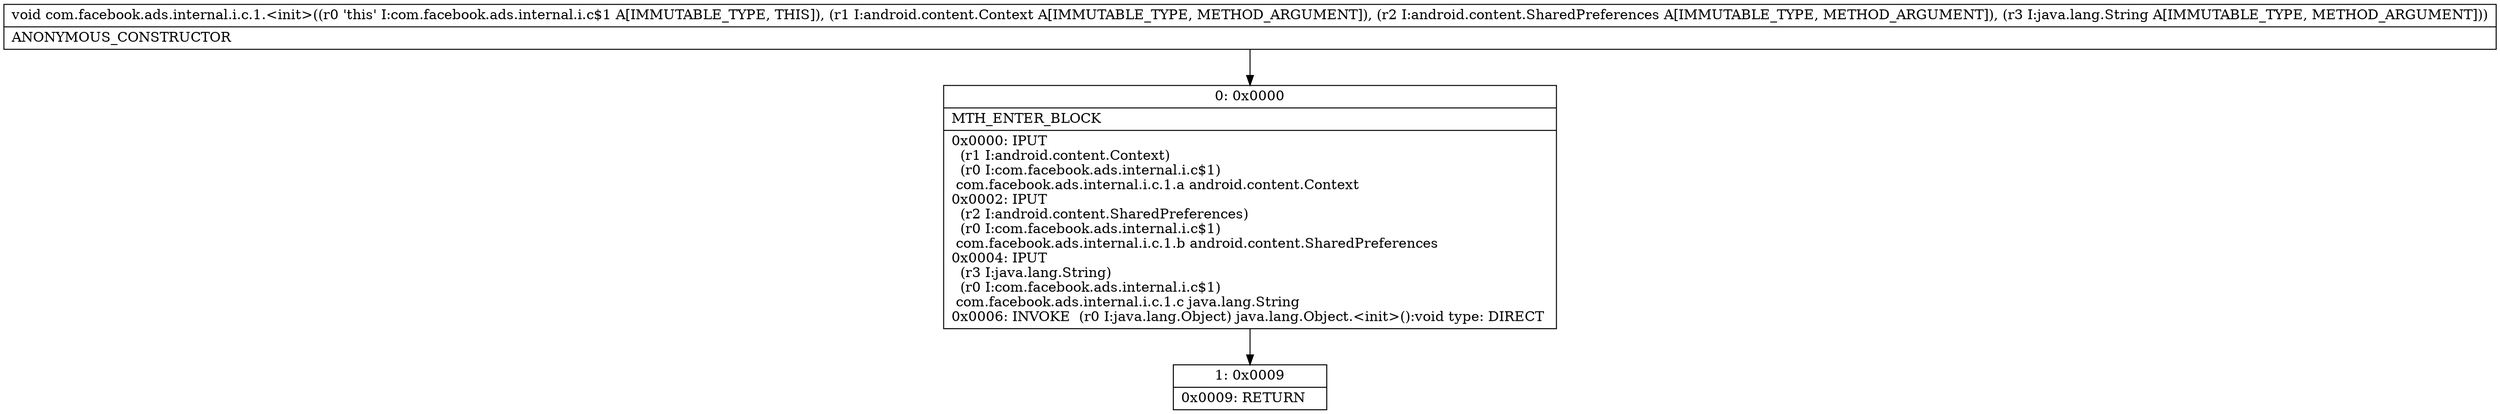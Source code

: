 digraph "CFG forcom.facebook.ads.internal.i.c.1.\<init\>(Landroid\/content\/Context;Landroid\/content\/SharedPreferences;Ljava\/lang\/String;)V" {
Node_0 [shape=record,label="{0\:\ 0x0000|MTH_ENTER_BLOCK\l|0x0000: IPUT  \l  (r1 I:android.content.Context)\l  (r0 I:com.facebook.ads.internal.i.c$1)\l com.facebook.ads.internal.i.c.1.a android.content.Context \l0x0002: IPUT  \l  (r2 I:android.content.SharedPreferences)\l  (r0 I:com.facebook.ads.internal.i.c$1)\l com.facebook.ads.internal.i.c.1.b android.content.SharedPreferences \l0x0004: IPUT  \l  (r3 I:java.lang.String)\l  (r0 I:com.facebook.ads.internal.i.c$1)\l com.facebook.ads.internal.i.c.1.c java.lang.String \l0x0006: INVOKE  (r0 I:java.lang.Object) java.lang.Object.\<init\>():void type: DIRECT \l}"];
Node_1 [shape=record,label="{1\:\ 0x0009|0x0009: RETURN   \l}"];
MethodNode[shape=record,label="{void com.facebook.ads.internal.i.c.1.\<init\>((r0 'this' I:com.facebook.ads.internal.i.c$1 A[IMMUTABLE_TYPE, THIS]), (r1 I:android.content.Context A[IMMUTABLE_TYPE, METHOD_ARGUMENT]), (r2 I:android.content.SharedPreferences A[IMMUTABLE_TYPE, METHOD_ARGUMENT]), (r3 I:java.lang.String A[IMMUTABLE_TYPE, METHOD_ARGUMENT]))  | ANONYMOUS_CONSTRUCTOR\l}"];
MethodNode -> Node_0;
Node_0 -> Node_1;
}

